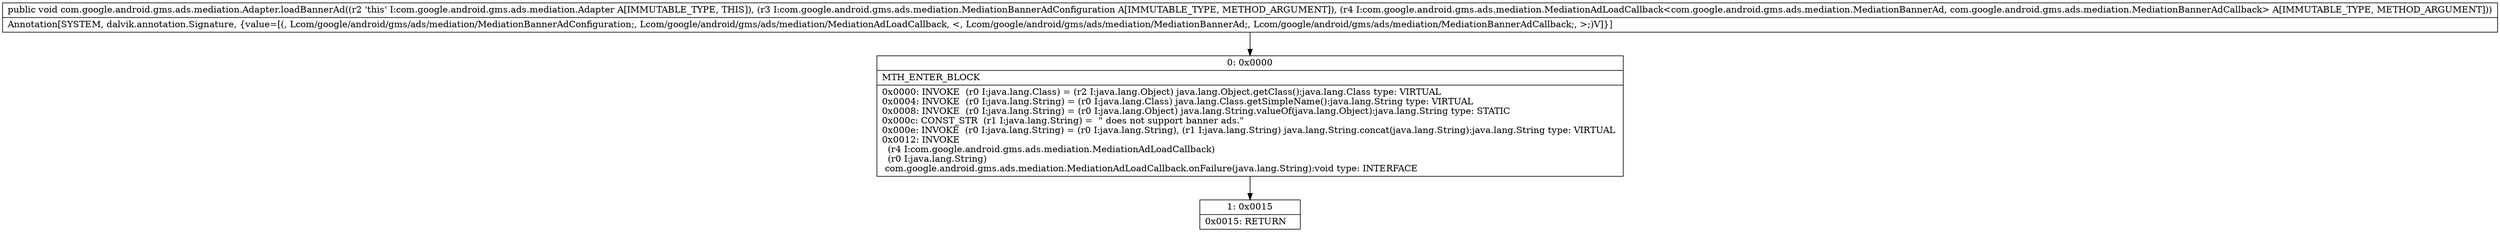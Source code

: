 digraph "CFG forcom.google.android.gms.ads.mediation.Adapter.loadBannerAd(Lcom\/google\/android\/gms\/ads\/mediation\/MediationBannerAdConfiguration;Lcom\/google\/android\/gms\/ads\/mediation\/MediationAdLoadCallback;)V" {
Node_0 [shape=record,label="{0\:\ 0x0000|MTH_ENTER_BLOCK\l|0x0000: INVOKE  (r0 I:java.lang.Class) = (r2 I:java.lang.Object) java.lang.Object.getClass():java.lang.Class type: VIRTUAL \l0x0004: INVOKE  (r0 I:java.lang.String) = (r0 I:java.lang.Class) java.lang.Class.getSimpleName():java.lang.String type: VIRTUAL \l0x0008: INVOKE  (r0 I:java.lang.String) = (r0 I:java.lang.Object) java.lang.String.valueOf(java.lang.Object):java.lang.String type: STATIC \l0x000c: CONST_STR  (r1 I:java.lang.String) =  \" does not support banner ads.\" \l0x000e: INVOKE  (r0 I:java.lang.String) = (r0 I:java.lang.String), (r1 I:java.lang.String) java.lang.String.concat(java.lang.String):java.lang.String type: VIRTUAL \l0x0012: INVOKE  \l  (r4 I:com.google.android.gms.ads.mediation.MediationAdLoadCallback)\l  (r0 I:java.lang.String)\l com.google.android.gms.ads.mediation.MediationAdLoadCallback.onFailure(java.lang.String):void type: INTERFACE \l}"];
Node_1 [shape=record,label="{1\:\ 0x0015|0x0015: RETURN   \l}"];
MethodNode[shape=record,label="{public void com.google.android.gms.ads.mediation.Adapter.loadBannerAd((r2 'this' I:com.google.android.gms.ads.mediation.Adapter A[IMMUTABLE_TYPE, THIS]), (r3 I:com.google.android.gms.ads.mediation.MediationBannerAdConfiguration A[IMMUTABLE_TYPE, METHOD_ARGUMENT]), (r4 I:com.google.android.gms.ads.mediation.MediationAdLoadCallback\<com.google.android.gms.ads.mediation.MediationBannerAd, com.google.android.gms.ads.mediation.MediationBannerAdCallback\> A[IMMUTABLE_TYPE, METHOD_ARGUMENT]))  | Annotation[SYSTEM, dalvik.annotation.Signature, \{value=[(, Lcom\/google\/android\/gms\/ads\/mediation\/MediationBannerAdConfiguration;, Lcom\/google\/android\/gms\/ads\/mediation\/MediationAdLoadCallback, \<, Lcom\/google\/android\/gms\/ads\/mediation\/MediationBannerAd;, Lcom\/google\/android\/gms\/ads\/mediation\/MediationBannerAdCallback;, \>;)V]\}]\l}"];
MethodNode -> Node_0;
Node_0 -> Node_1;
}


